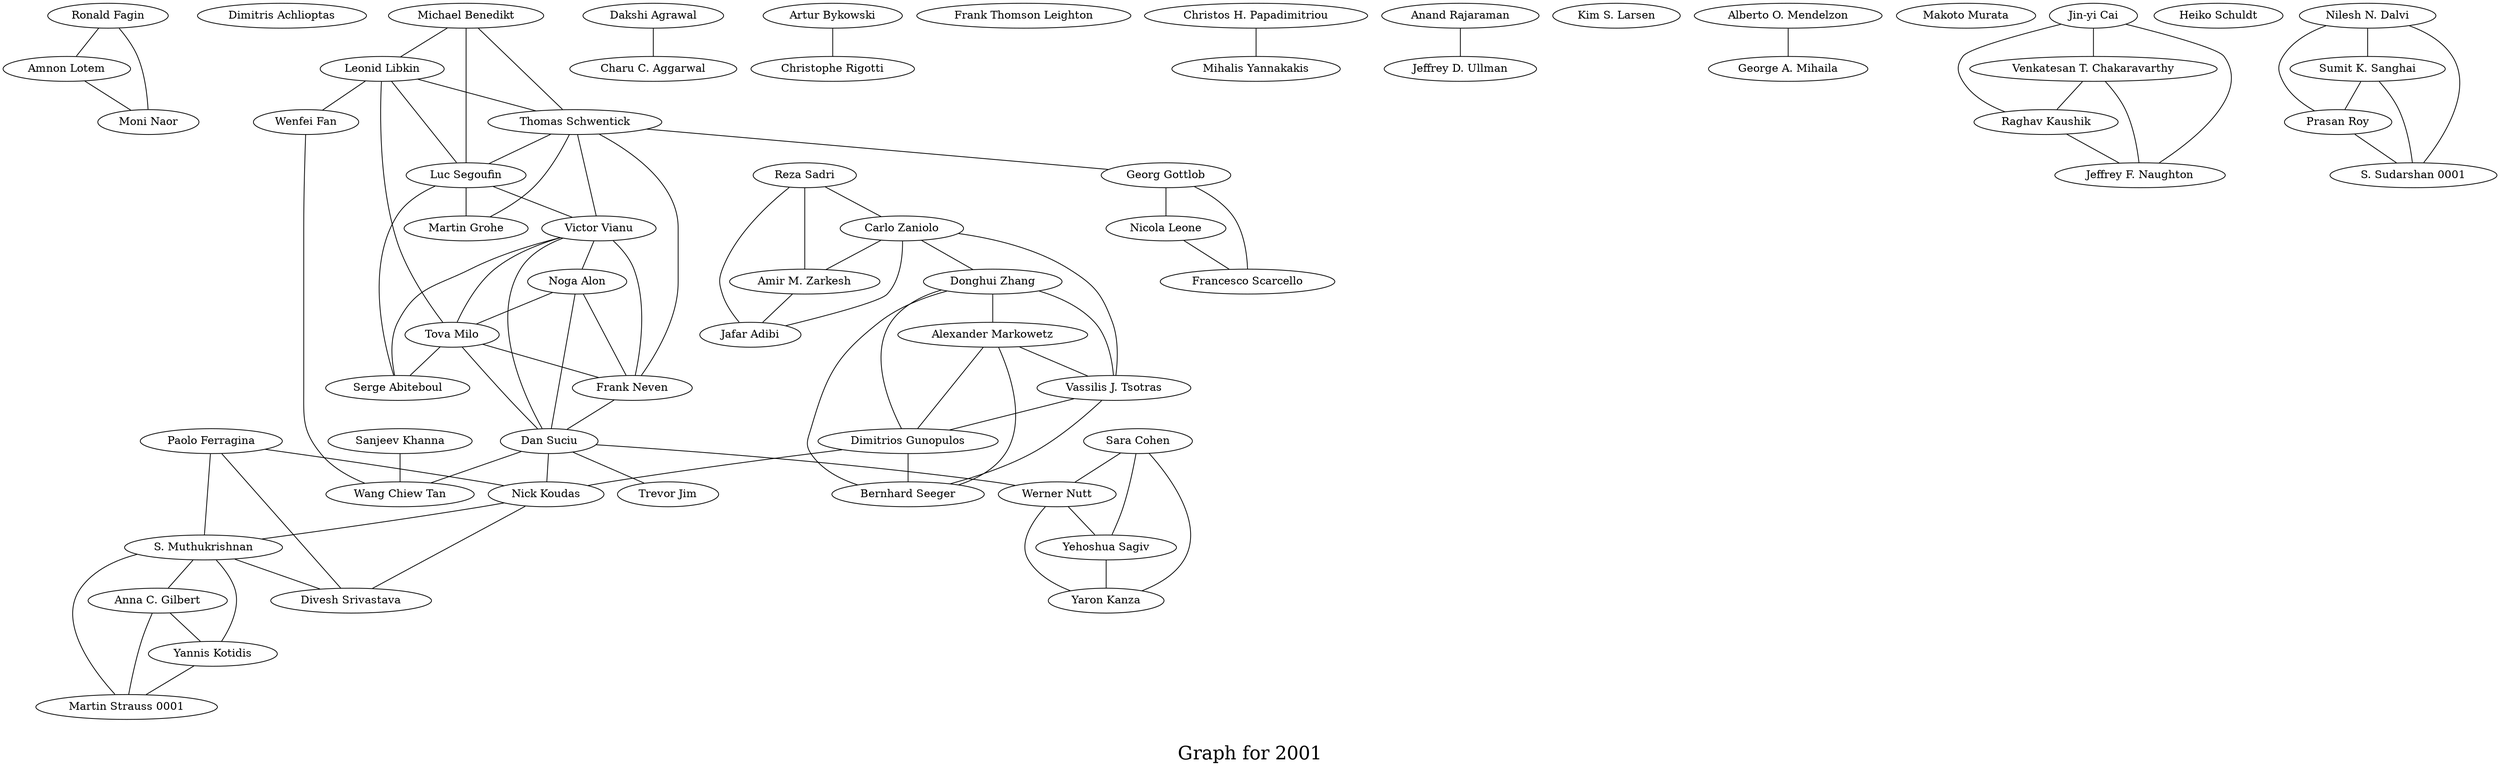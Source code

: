 /*****
Graph for 2001
*****/

graph G {
  graph [splines=true overlap=false]
  node  [shape=ellipse, width=0.3, height=0.3]
  0 [label="Ronald Fagin"];
  1 [label="Amnon Lotem"];
  2 [label="Moni Naor"];
  3 [label="Dimitris Achlioptas"];
  4 [label="Michael Benedikt"];
  5 [label="Leonid Libkin"];
  6 [label="Thomas Schwentick"];
  7 [label="Luc Segoufin"];
  8 [label="Dakshi Agrawal"];
  9 [label="Charu C. Aggarwal"];
  10 [label="Artur Bykowski"];
  11 [label="Christophe Rigotti"];
  12 [label="Frank Thomson Leighton"];
  13 [label="Victor Vianu"];
  14 [label="Reza Sadri"];
  15 [label="Carlo Zaniolo"];
  16 [label="Amir M. Zarkesh"];
  17 [label="Jafar Adibi"];
  18 [label="Christos H. Papadimitriou"];
  19 [label="Mihalis Yannakakis"];
  20 [label="Noga Alon"];
  21 [label="Tova Milo"];
  22 [label="Frank Neven"];
  23 [label="Dan Suciu"];
  24 [label="Georg Gottlob"];
  25 [label="Nicola Leone"];
  26 [label="Francesco Scarcello"];
  27 [label="Anand Rajaraman"];
  28 [label="Jeffrey D. Ullman"];
  29 [label="Donghui Zhang"];
  30 [label="Alexander Markowetz"];
  31 [label="Vassilis J. Tsotras"];
  32 [label="Dimitrios Gunopulos"];
  33 [label="Bernhard Seeger"];
  34 [label="Wenfei Fan"];
  35 [label="Serge Abiteboul"];
  36 [label="Paolo Ferragina"];
  37 [label="Nick Koudas"];
  38 [label="S. Muthukrishnan"];
  39 [label="Divesh Srivastava"];
  40 [label="Kim S. Larsen"];
  41 [label="Trevor Jim"];
  42 [label="Alberto O. Mendelzon"];
  43 [label="George A. Mihaila"];
  44 [label="Makoto Murata"];
  45 [label="Jin-yi Cai"];
  46 [label="Venkatesan T. Chakaravarthy"];
  47 [label="Raghav Kaushik"];
  48 [label="Jeffrey F. Naughton"];
  49 [label="Sara Cohen"];
  50 [label="Werner Nutt"];
  51 [label="Yehoshua Sagiv"];
  52 [label="Heiko Schuldt"];
  53 [label="Yaron Kanza"];
  54 [label="Anna C. Gilbert"];
  55 [label="Yannis Kotidis"];
  56 [label="Martin Strauss 0001"];
  57 [label="Martin Grohe"];
  58 [label="Sanjeev Khanna"];
  59 [label="Wang Chiew Tan"];
  60 [label="Nilesh N. Dalvi"];
  61 [label="Sumit K. Sanghai"];
  62 [label="Prasan Roy"];
  63 [label="S. Sudarshan 0001"];
  0 -- 1;
  0 -- 2;
  1 -- 2;
  4 -- 5;
  4 -- 6;
  4 -- 7;
  5 -- 6;
  5 -- 7;
  5 -- 21;
  5 -- 34;
  6 -- 7;
  6 -- 13;
  6 -- 22;
  6 -- 24;
  6 -- 57;
  7 -- 13;
  7 -- 35;
  7 -- 57;
  8 -- 9;
  10 -- 11;
  13 -- 20;
  13 -- 21;
  13 -- 22;
  13 -- 23;
  13 -- 35;
  14 -- 15;
  14 -- 16;
  14 -- 17;
  15 -- 16;
  15 -- 17;
  15 -- 29;
  15 -- 31;
  16 -- 17;
  18 -- 19;
  20 -- 21;
  20 -- 22;
  20 -- 23;
  21 -- 22;
  21 -- 23;
  21 -- 35;
  22 -- 23;
  23 -- 37;
  23 -- 41;
  23 -- 50;
  23 -- 59;
  24 -- 25;
  24 -- 26;
  25 -- 26;
  27 -- 28;
  29 -- 30;
  29 -- 31;
  29 -- 32;
  29 -- 33;
  30 -- 31;
  30 -- 32;
  30 -- 33;
  31 -- 32;
  31 -- 33;
  32 -- 33;
  32 -- 37;
  34 -- 59;
  36 -- 37;
  36 -- 38;
  36 -- 39;
  37 -- 38;
  37 -- 39;
  38 -- 39;
  38 -- 54;
  38 -- 55;
  38 -- 56;
  42 -- 43;
  45 -- 46;
  45 -- 47;
  45 -- 48;
  46 -- 47;
  46 -- 48;
  47 -- 48;
  49 -- 50;
  49 -- 51;
  49 -- 53;
  50 -- 51;
  50 -- 53;
  51 -- 53;
  54 -- 55;
  54 -- 56;
  55 -- 56;
  58 -- 59;
  60 -- 61;
  60 -- 62;
  60 -- 63;
  61 -- 62;
  61 -- 63;
  62 -- 63;
  label = "\nGraph for 2001\n";  fontsize=24;
}

